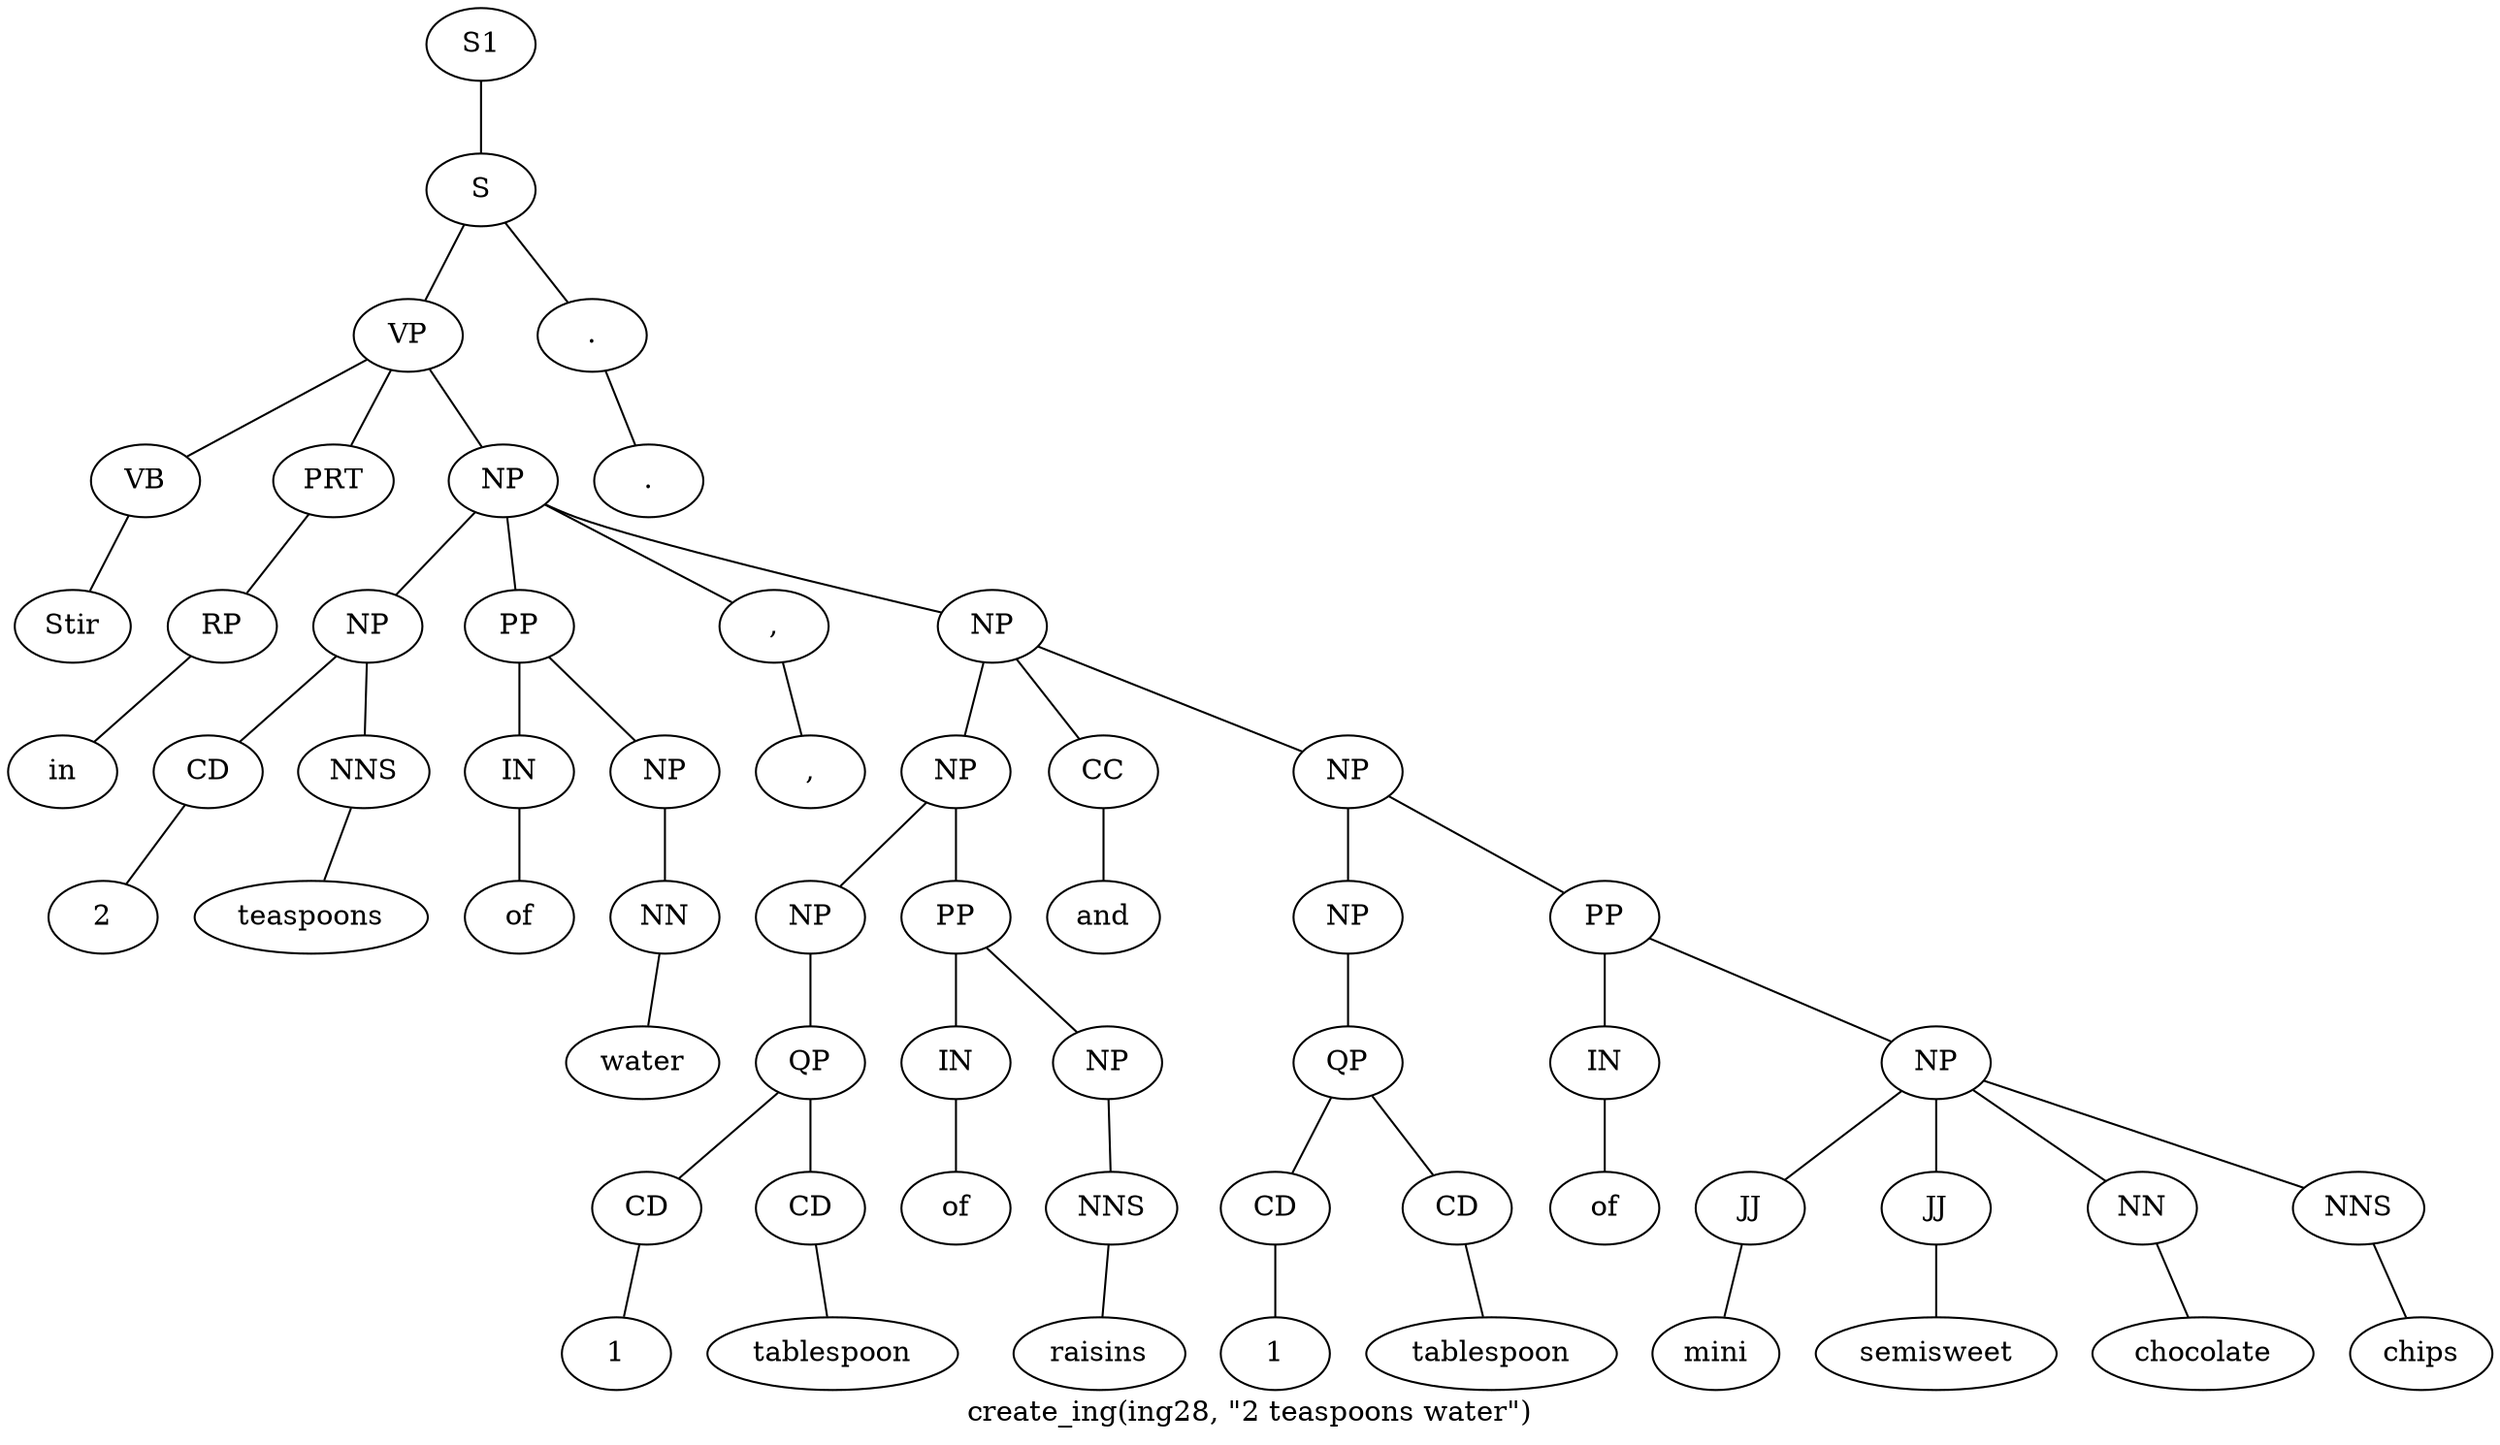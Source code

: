 graph SyntaxGraph {
	label = "create_ing(ing28, \"2 teaspoons water\")";
	Node0 [label="S1"];
	Node1 [label="S"];
	Node2 [label="VP"];
	Node3 [label="VB"];
	Node4 [label="Stir"];
	Node5 [label="PRT"];
	Node6 [label="RP"];
	Node7 [label="in"];
	Node8 [label="NP"];
	Node9 [label="NP"];
	Node10 [label="CD"];
	Node11 [label="2"];
	Node12 [label="NNS"];
	Node13 [label="teaspoons"];
	Node14 [label="PP"];
	Node15 [label="IN"];
	Node16 [label="of"];
	Node17 [label="NP"];
	Node18 [label="NN"];
	Node19 [label="water"];
	Node20 [label=","];
	Node21 [label=","];
	Node22 [label="NP"];
	Node23 [label="NP"];
	Node24 [label="NP"];
	Node25 [label="QP"];
	Node26 [label="CD"];
	Node27 [label="1"];
	Node28 [label="CD"];
	Node29 [label="tablespoon"];
	Node30 [label="PP"];
	Node31 [label="IN"];
	Node32 [label="of"];
	Node33 [label="NP"];
	Node34 [label="NNS"];
	Node35 [label="raisins"];
	Node36 [label="CC"];
	Node37 [label="and"];
	Node38 [label="NP"];
	Node39 [label="NP"];
	Node40 [label="QP"];
	Node41 [label="CD"];
	Node42 [label="1"];
	Node43 [label="CD"];
	Node44 [label="tablespoon"];
	Node45 [label="PP"];
	Node46 [label="IN"];
	Node47 [label="of"];
	Node48 [label="NP"];
	Node49 [label="JJ"];
	Node50 [label="mini"];
	Node51 [label="JJ"];
	Node52 [label="semisweet"];
	Node53 [label="NN"];
	Node54 [label="chocolate"];
	Node55 [label="NNS"];
	Node56 [label="chips"];
	Node57 [label="."];
	Node58 [label="."];

	Node0 -- Node1;
	Node1 -- Node2;
	Node1 -- Node57;
	Node2 -- Node3;
	Node2 -- Node5;
	Node2 -- Node8;
	Node3 -- Node4;
	Node5 -- Node6;
	Node6 -- Node7;
	Node8 -- Node9;
	Node8 -- Node14;
	Node8 -- Node20;
	Node8 -- Node22;
	Node9 -- Node10;
	Node9 -- Node12;
	Node10 -- Node11;
	Node12 -- Node13;
	Node14 -- Node15;
	Node14 -- Node17;
	Node15 -- Node16;
	Node17 -- Node18;
	Node18 -- Node19;
	Node20 -- Node21;
	Node22 -- Node23;
	Node22 -- Node36;
	Node22 -- Node38;
	Node23 -- Node24;
	Node23 -- Node30;
	Node24 -- Node25;
	Node25 -- Node26;
	Node25 -- Node28;
	Node26 -- Node27;
	Node28 -- Node29;
	Node30 -- Node31;
	Node30 -- Node33;
	Node31 -- Node32;
	Node33 -- Node34;
	Node34 -- Node35;
	Node36 -- Node37;
	Node38 -- Node39;
	Node38 -- Node45;
	Node39 -- Node40;
	Node40 -- Node41;
	Node40 -- Node43;
	Node41 -- Node42;
	Node43 -- Node44;
	Node45 -- Node46;
	Node45 -- Node48;
	Node46 -- Node47;
	Node48 -- Node49;
	Node48 -- Node51;
	Node48 -- Node53;
	Node48 -- Node55;
	Node49 -- Node50;
	Node51 -- Node52;
	Node53 -- Node54;
	Node55 -- Node56;
	Node57 -- Node58;
}